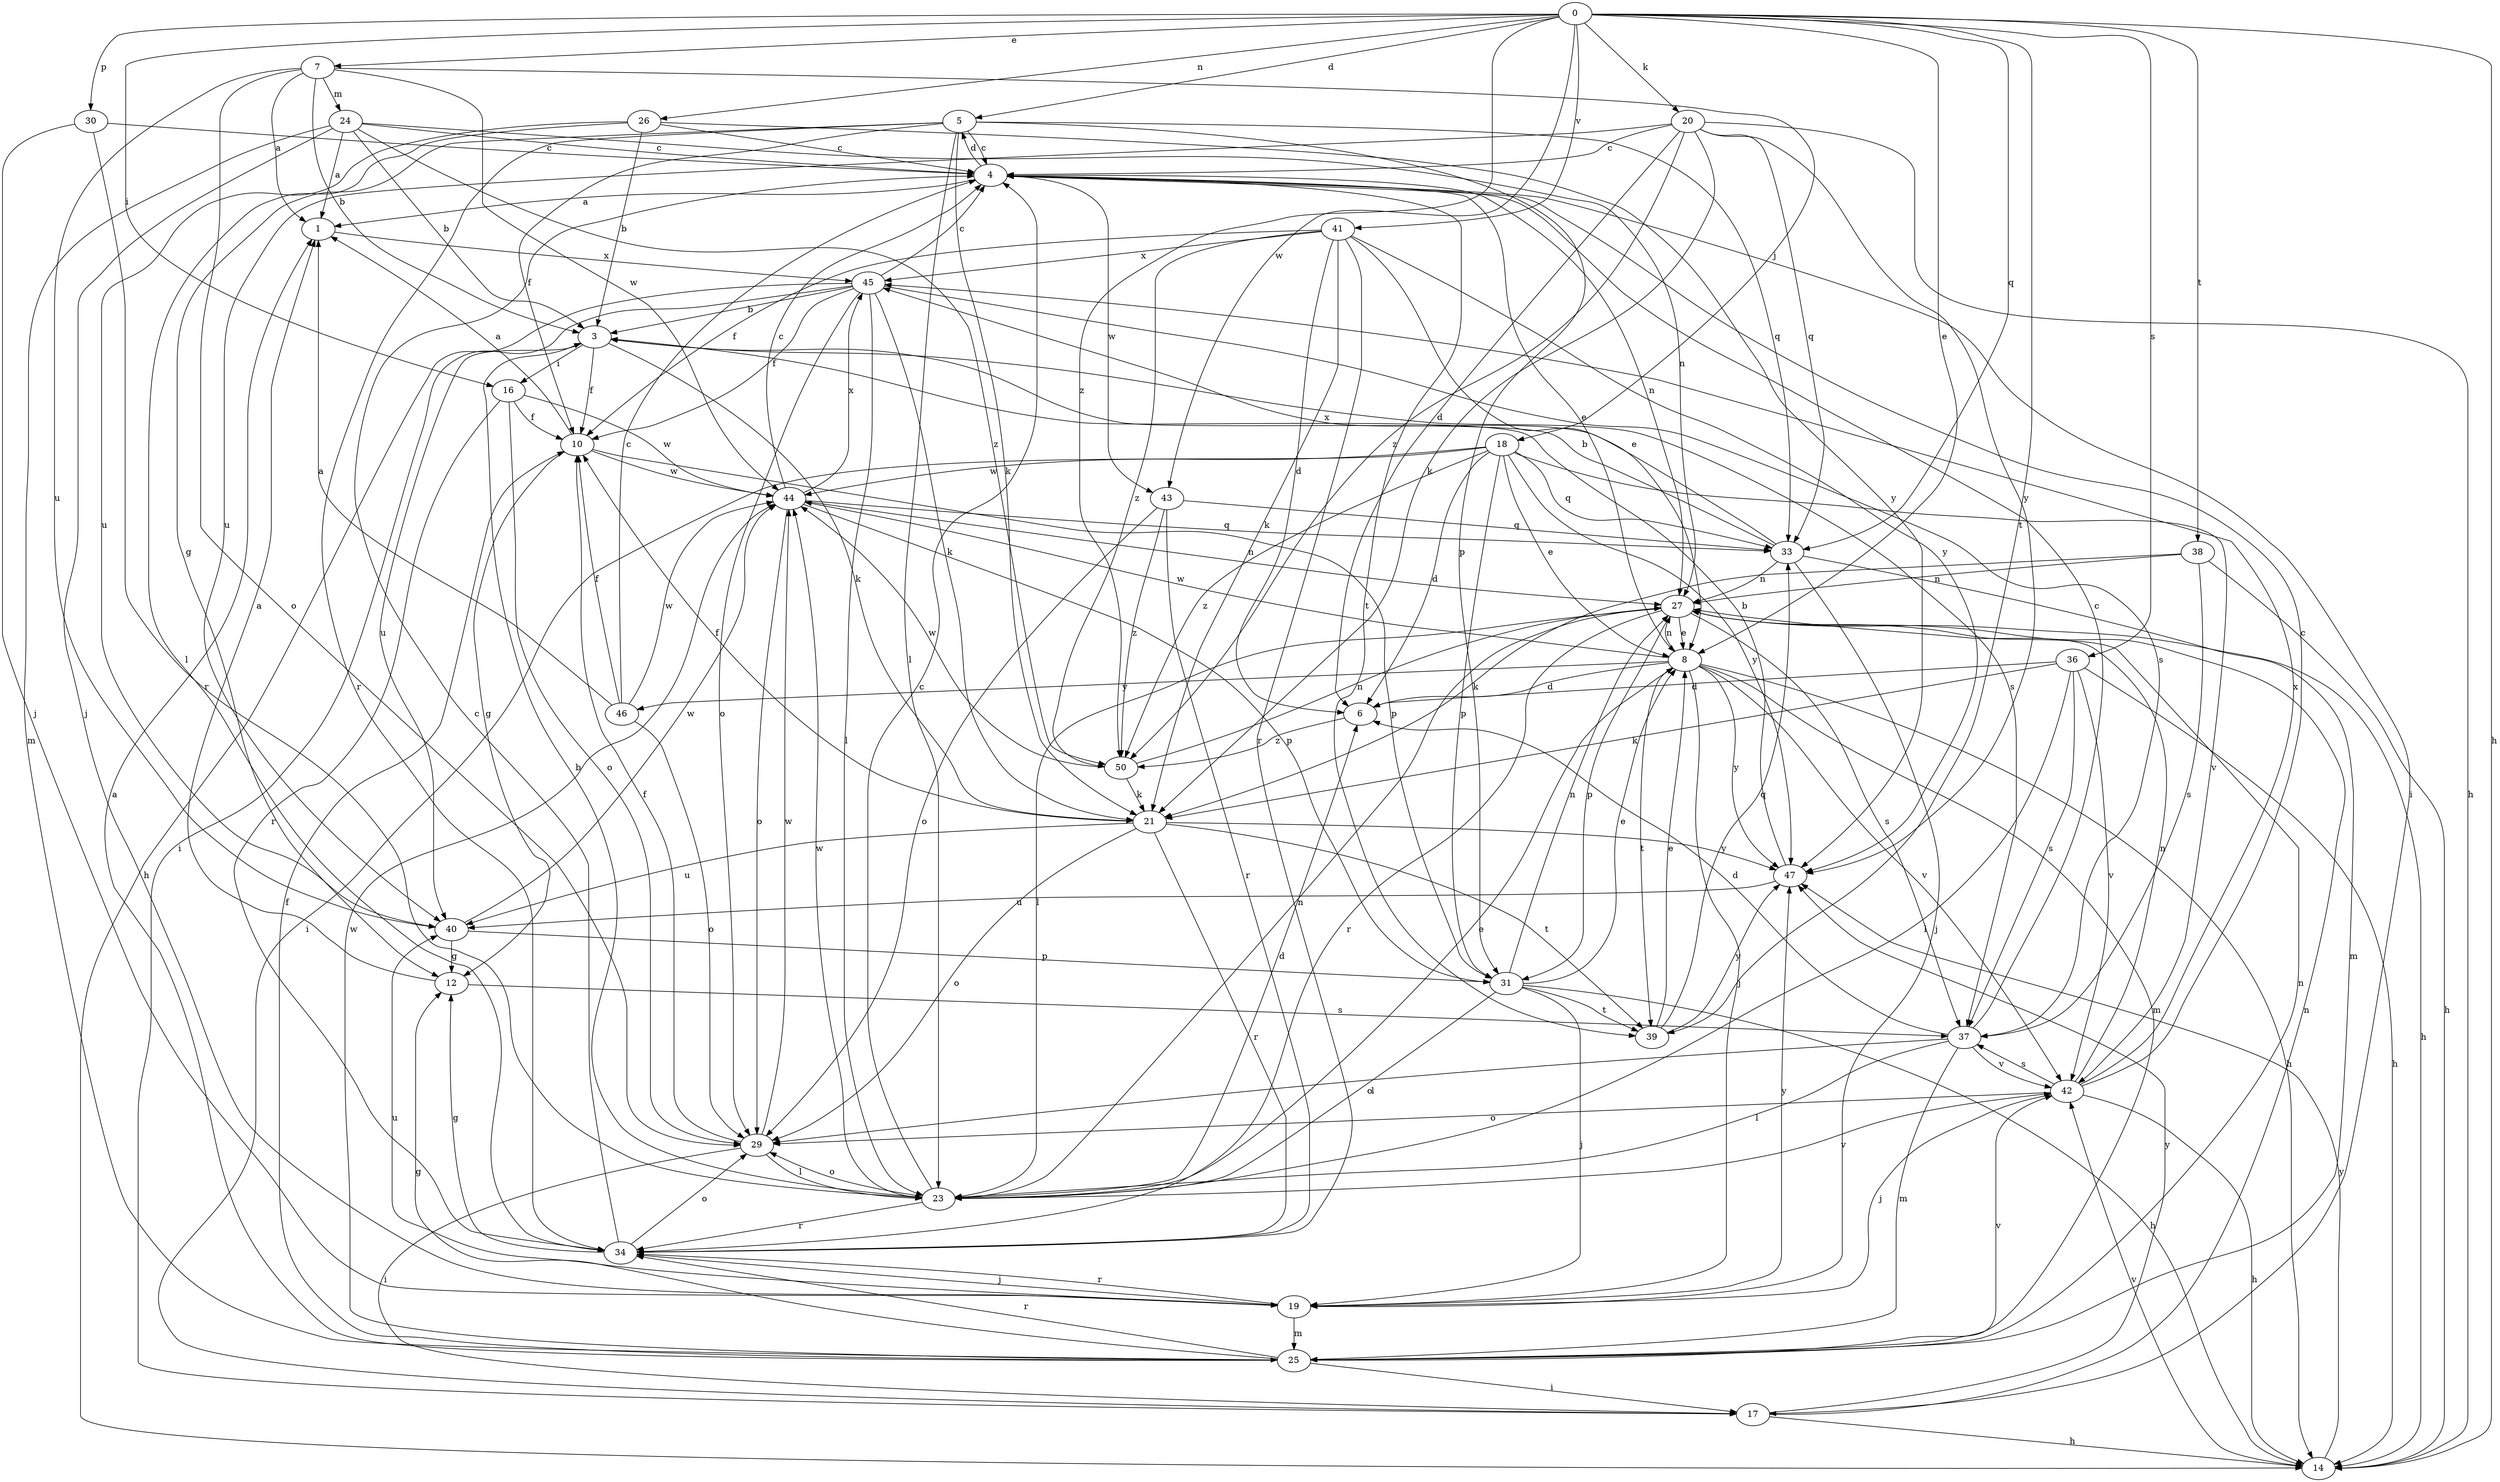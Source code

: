strict digraph  {
0;
1;
3;
4;
5;
6;
7;
8;
10;
12;
14;
16;
17;
18;
19;
20;
21;
23;
24;
25;
26;
27;
29;
30;
31;
33;
34;
36;
37;
38;
39;
40;
41;
42;
43;
44;
45;
46;
47;
50;
0 -> 5  [label=d];
0 -> 7  [label=e];
0 -> 8  [label=e];
0 -> 14  [label=h];
0 -> 16  [label=i];
0 -> 20  [label=k];
0 -> 26  [label=n];
0 -> 30  [label=p];
0 -> 33  [label=q];
0 -> 36  [label=s];
0 -> 38  [label=t];
0 -> 39  [label=t];
0 -> 41  [label=v];
0 -> 43  [label=w];
0 -> 50  [label=z];
1 -> 45  [label=x];
3 -> 10  [label=f];
3 -> 16  [label=i];
3 -> 21  [label=k];
3 -> 37  [label=s];
3 -> 40  [label=u];
4 -> 1  [label=a];
4 -> 5  [label=d];
4 -> 8  [label=e];
4 -> 17  [label=i];
4 -> 27  [label=n];
4 -> 39  [label=t];
4 -> 43  [label=w];
5 -> 4  [label=c];
5 -> 10  [label=f];
5 -> 12  [label=g];
5 -> 21  [label=k];
5 -> 23  [label=l];
5 -> 31  [label=p];
5 -> 33  [label=q];
5 -> 34  [label=r];
6 -> 50  [label=z];
7 -> 1  [label=a];
7 -> 3  [label=b];
7 -> 18  [label=j];
7 -> 24  [label=m];
7 -> 29  [label=o];
7 -> 40  [label=u];
7 -> 44  [label=w];
8 -> 6  [label=d];
8 -> 14  [label=h];
8 -> 19  [label=j];
8 -> 25  [label=m];
8 -> 27  [label=n];
8 -> 39  [label=t];
8 -> 42  [label=v];
8 -> 44  [label=w];
8 -> 46  [label=y];
8 -> 47  [label=y];
10 -> 1  [label=a];
10 -> 12  [label=g];
10 -> 31  [label=p];
10 -> 44  [label=w];
12 -> 1  [label=a];
12 -> 37  [label=s];
14 -> 42  [label=v];
14 -> 47  [label=y];
16 -> 10  [label=f];
16 -> 29  [label=o];
16 -> 34  [label=r];
16 -> 44  [label=w];
17 -> 14  [label=h];
17 -> 27  [label=n];
17 -> 47  [label=y];
18 -> 6  [label=d];
18 -> 8  [label=e];
18 -> 17  [label=i];
18 -> 31  [label=p];
18 -> 33  [label=q];
18 -> 42  [label=v];
18 -> 44  [label=w];
18 -> 47  [label=y];
18 -> 50  [label=z];
19 -> 25  [label=m];
19 -> 34  [label=r];
19 -> 40  [label=u];
19 -> 47  [label=y];
20 -> 4  [label=c];
20 -> 6  [label=d];
20 -> 14  [label=h];
20 -> 21  [label=k];
20 -> 33  [label=q];
20 -> 40  [label=u];
20 -> 47  [label=y];
20 -> 50  [label=z];
21 -> 10  [label=f];
21 -> 29  [label=o];
21 -> 34  [label=r];
21 -> 39  [label=t];
21 -> 40  [label=u];
21 -> 47  [label=y];
23 -> 3  [label=b];
23 -> 4  [label=c];
23 -> 6  [label=d];
23 -> 8  [label=e];
23 -> 27  [label=n];
23 -> 29  [label=o];
23 -> 34  [label=r];
23 -> 42  [label=v];
23 -> 44  [label=w];
24 -> 1  [label=a];
24 -> 3  [label=b];
24 -> 4  [label=c];
24 -> 19  [label=j];
24 -> 25  [label=m];
24 -> 27  [label=n];
24 -> 50  [label=z];
25 -> 1  [label=a];
25 -> 10  [label=f];
25 -> 12  [label=g];
25 -> 17  [label=i];
25 -> 27  [label=n];
25 -> 34  [label=r];
25 -> 42  [label=v];
25 -> 44  [label=w];
26 -> 3  [label=b];
26 -> 4  [label=c];
26 -> 34  [label=r];
26 -> 40  [label=u];
26 -> 47  [label=y];
27 -> 8  [label=e];
27 -> 14  [label=h];
27 -> 23  [label=l];
27 -> 31  [label=p];
27 -> 34  [label=r];
27 -> 37  [label=s];
29 -> 10  [label=f];
29 -> 17  [label=i];
29 -> 23  [label=l];
29 -> 44  [label=w];
30 -> 4  [label=c];
30 -> 19  [label=j];
30 -> 23  [label=l];
31 -> 8  [label=e];
31 -> 14  [label=h];
31 -> 19  [label=j];
31 -> 23  [label=l];
31 -> 27  [label=n];
31 -> 39  [label=t];
33 -> 3  [label=b];
33 -> 19  [label=j];
33 -> 25  [label=m];
33 -> 27  [label=n];
33 -> 45  [label=x];
34 -> 4  [label=c];
34 -> 12  [label=g];
34 -> 19  [label=j];
34 -> 29  [label=o];
36 -> 6  [label=d];
36 -> 14  [label=h];
36 -> 21  [label=k];
36 -> 23  [label=l];
36 -> 37  [label=s];
36 -> 42  [label=v];
37 -> 4  [label=c];
37 -> 6  [label=d];
37 -> 23  [label=l];
37 -> 25  [label=m];
37 -> 29  [label=o];
37 -> 42  [label=v];
38 -> 14  [label=h];
38 -> 21  [label=k];
38 -> 27  [label=n];
38 -> 37  [label=s];
39 -> 8  [label=e];
39 -> 33  [label=q];
39 -> 47  [label=y];
40 -> 12  [label=g];
40 -> 31  [label=p];
40 -> 44  [label=w];
41 -> 6  [label=d];
41 -> 8  [label=e];
41 -> 10  [label=f];
41 -> 21  [label=k];
41 -> 34  [label=r];
41 -> 45  [label=x];
41 -> 47  [label=y];
41 -> 50  [label=z];
42 -> 4  [label=c];
42 -> 14  [label=h];
42 -> 19  [label=j];
42 -> 27  [label=n];
42 -> 29  [label=o];
42 -> 37  [label=s];
42 -> 45  [label=x];
43 -> 29  [label=o];
43 -> 33  [label=q];
43 -> 34  [label=r];
43 -> 50  [label=z];
44 -> 4  [label=c];
44 -> 27  [label=n];
44 -> 29  [label=o];
44 -> 31  [label=p];
44 -> 33  [label=q];
44 -> 45  [label=x];
45 -> 3  [label=b];
45 -> 4  [label=c];
45 -> 10  [label=f];
45 -> 14  [label=h];
45 -> 17  [label=i];
45 -> 21  [label=k];
45 -> 23  [label=l];
45 -> 29  [label=o];
45 -> 37  [label=s];
46 -> 1  [label=a];
46 -> 4  [label=c];
46 -> 10  [label=f];
46 -> 29  [label=o];
46 -> 44  [label=w];
47 -> 3  [label=b];
47 -> 40  [label=u];
50 -> 21  [label=k];
50 -> 27  [label=n];
50 -> 44  [label=w];
}
